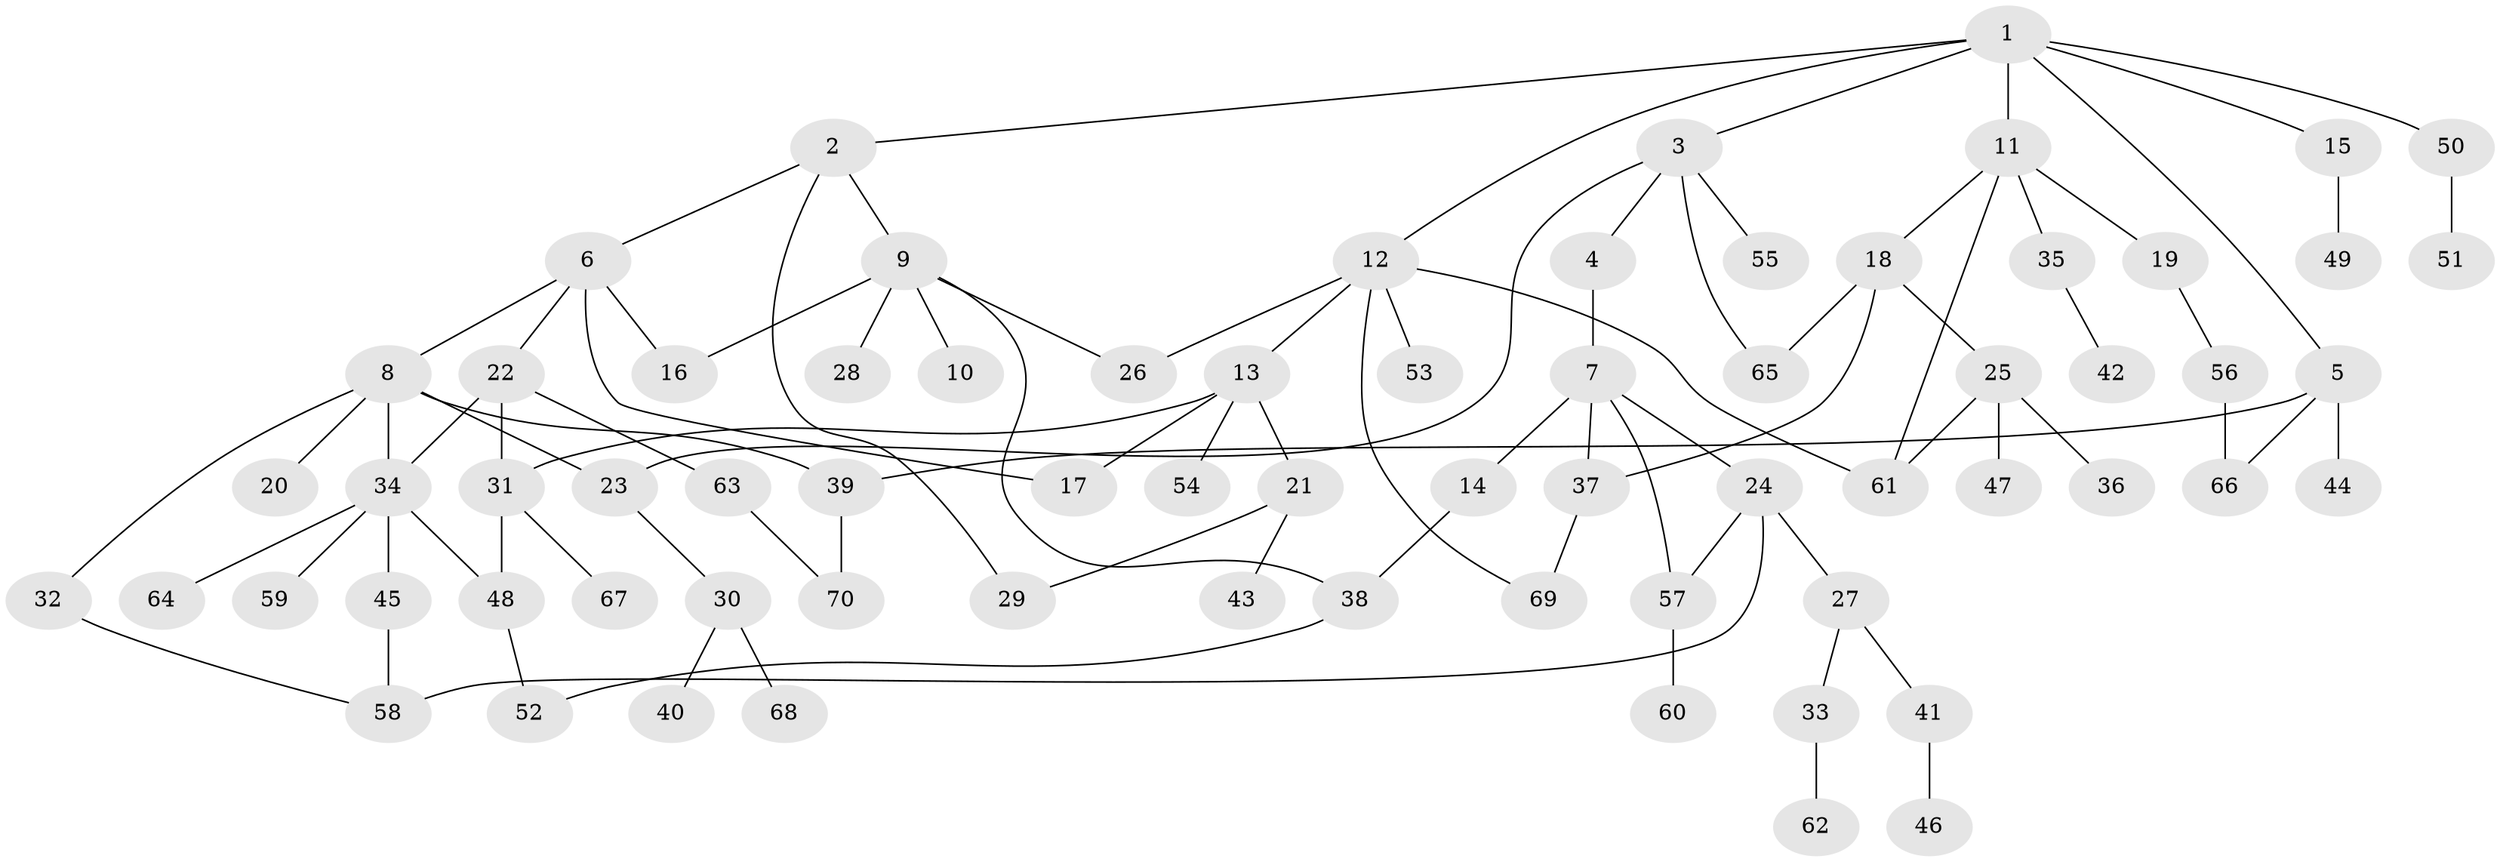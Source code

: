 // coarse degree distribution, {11: 0.03571428571428571, 4: 0.07142857142857142, 8: 0.03571428571428571, 12: 0.03571428571428571, 5: 0.03571428571428571, 1: 0.39285714285714285, 6: 0.03571428571428571, 3: 0.10714285714285714, 2: 0.25}
// Generated by graph-tools (version 1.1) at 2025/17/03/04/25 18:17:07]
// undirected, 70 vertices, 90 edges
graph export_dot {
graph [start="1"]
  node [color=gray90,style=filled];
  1;
  2;
  3;
  4;
  5;
  6;
  7;
  8;
  9;
  10;
  11;
  12;
  13;
  14;
  15;
  16;
  17;
  18;
  19;
  20;
  21;
  22;
  23;
  24;
  25;
  26;
  27;
  28;
  29;
  30;
  31;
  32;
  33;
  34;
  35;
  36;
  37;
  38;
  39;
  40;
  41;
  42;
  43;
  44;
  45;
  46;
  47;
  48;
  49;
  50;
  51;
  52;
  53;
  54;
  55;
  56;
  57;
  58;
  59;
  60;
  61;
  62;
  63;
  64;
  65;
  66;
  67;
  68;
  69;
  70;
  1 -- 2;
  1 -- 3;
  1 -- 5;
  1 -- 11;
  1 -- 12;
  1 -- 15;
  1 -- 50;
  2 -- 6;
  2 -- 9;
  2 -- 29;
  3 -- 4;
  3 -- 23;
  3 -- 55;
  3 -- 65;
  4 -- 7;
  5 -- 39;
  5 -- 44;
  5 -- 66;
  6 -- 8;
  6 -- 16;
  6 -- 17;
  6 -- 22;
  7 -- 14;
  7 -- 24;
  7 -- 57;
  7 -- 37;
  8 -- 20;
  8 -- 32;
  8 -- 34;
  8 -- 39;
  8 -- 23;
  9 -- 10;
  9 -- 26;
  9 -- 28;
  9 -- 38;
  9 -- 16;
  11 -- 18;
  11 -- 19;
  11 -- 35;
  11 -- 61;
  12 -- 13;
  12 -- 53;
  12 -- 69;
  12 -- 61;
  12 -- 26;
  13 -- 21;
  13 -- 54;
  13 -- 17;
  13 -- 31;
  14 -- 38;
  15 -- 49;
  18 -- 25;
  18 -- 37;
  18 -- 65;
  19 -- 56;
  21 -- 29;
  21 -- 43;
  22 -- 31;
  22 -- 63;
  22 -- 34;
  23 -- 30;
  24 -- 27;
  24 -- 57;
  24 -- 58;
  25 -- 36;
  25 -- 47;
  25 -- 61;
  27 -- 33;
  27 -- 41;
  30 -- 40;
  30 -- 68;
  31 -- 67;
  31 -- 48;
  32 -- 58;
  33 -- 62;
  34 -- 45;
  34 -- 48;
  34 -- 59;
  34 -- 64;
  35 -- 42;
  37 -- 69;
  38 -- 52;
  39 -- 70;
  41 -- 46;
  45 -- 58;
  48 -- 52;
  50 -- 51;
  56 -- 66;
  57 -- 60;
  63 -- 70;
}
